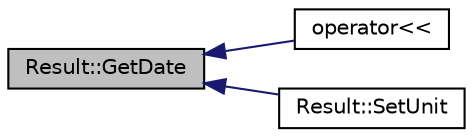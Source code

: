 digraph "Result::GetDate"
{
  edge [fontname="Helvetica",fontsize="10",labelfontname="Helvetica",labelfontsize="10"];
  node [fontname="Helvetica",fontsize="10",shape=record];
  rankdir="LR";
  Node33 [label="Result::GetDate",height=0.2,width=0.4,color="black", fillcolor="grey75", style="filled", fontcolor="black"];
  Node33 -> Node34 [dir="back",color="midnightblue",fontsize="10",style="solid",fontname="Helvetica"];
  Node34 [label="operator\<\<",height=0.2,width=0.4,color="black", fillcolor="white", style="filled",URL="$_topic04_2codeblocks2_2main_8cpp.html#a2e6bba8cd52562bf852fd6d72e8b2d75"];
  Node33 -> Node35 [dir="back",color="midnightblue",fontsize="10",style="solid",fontname="Helvetica"];
  Node35 [label="Result::SetUnit",height=0.2,width=0.4,color="black", fillcolor="white", style="filled",URL="$class_result.html#a56939ffcc8ca04ab77c24b30403c5767",tooltip="Setter method for a Unit. "];
}
